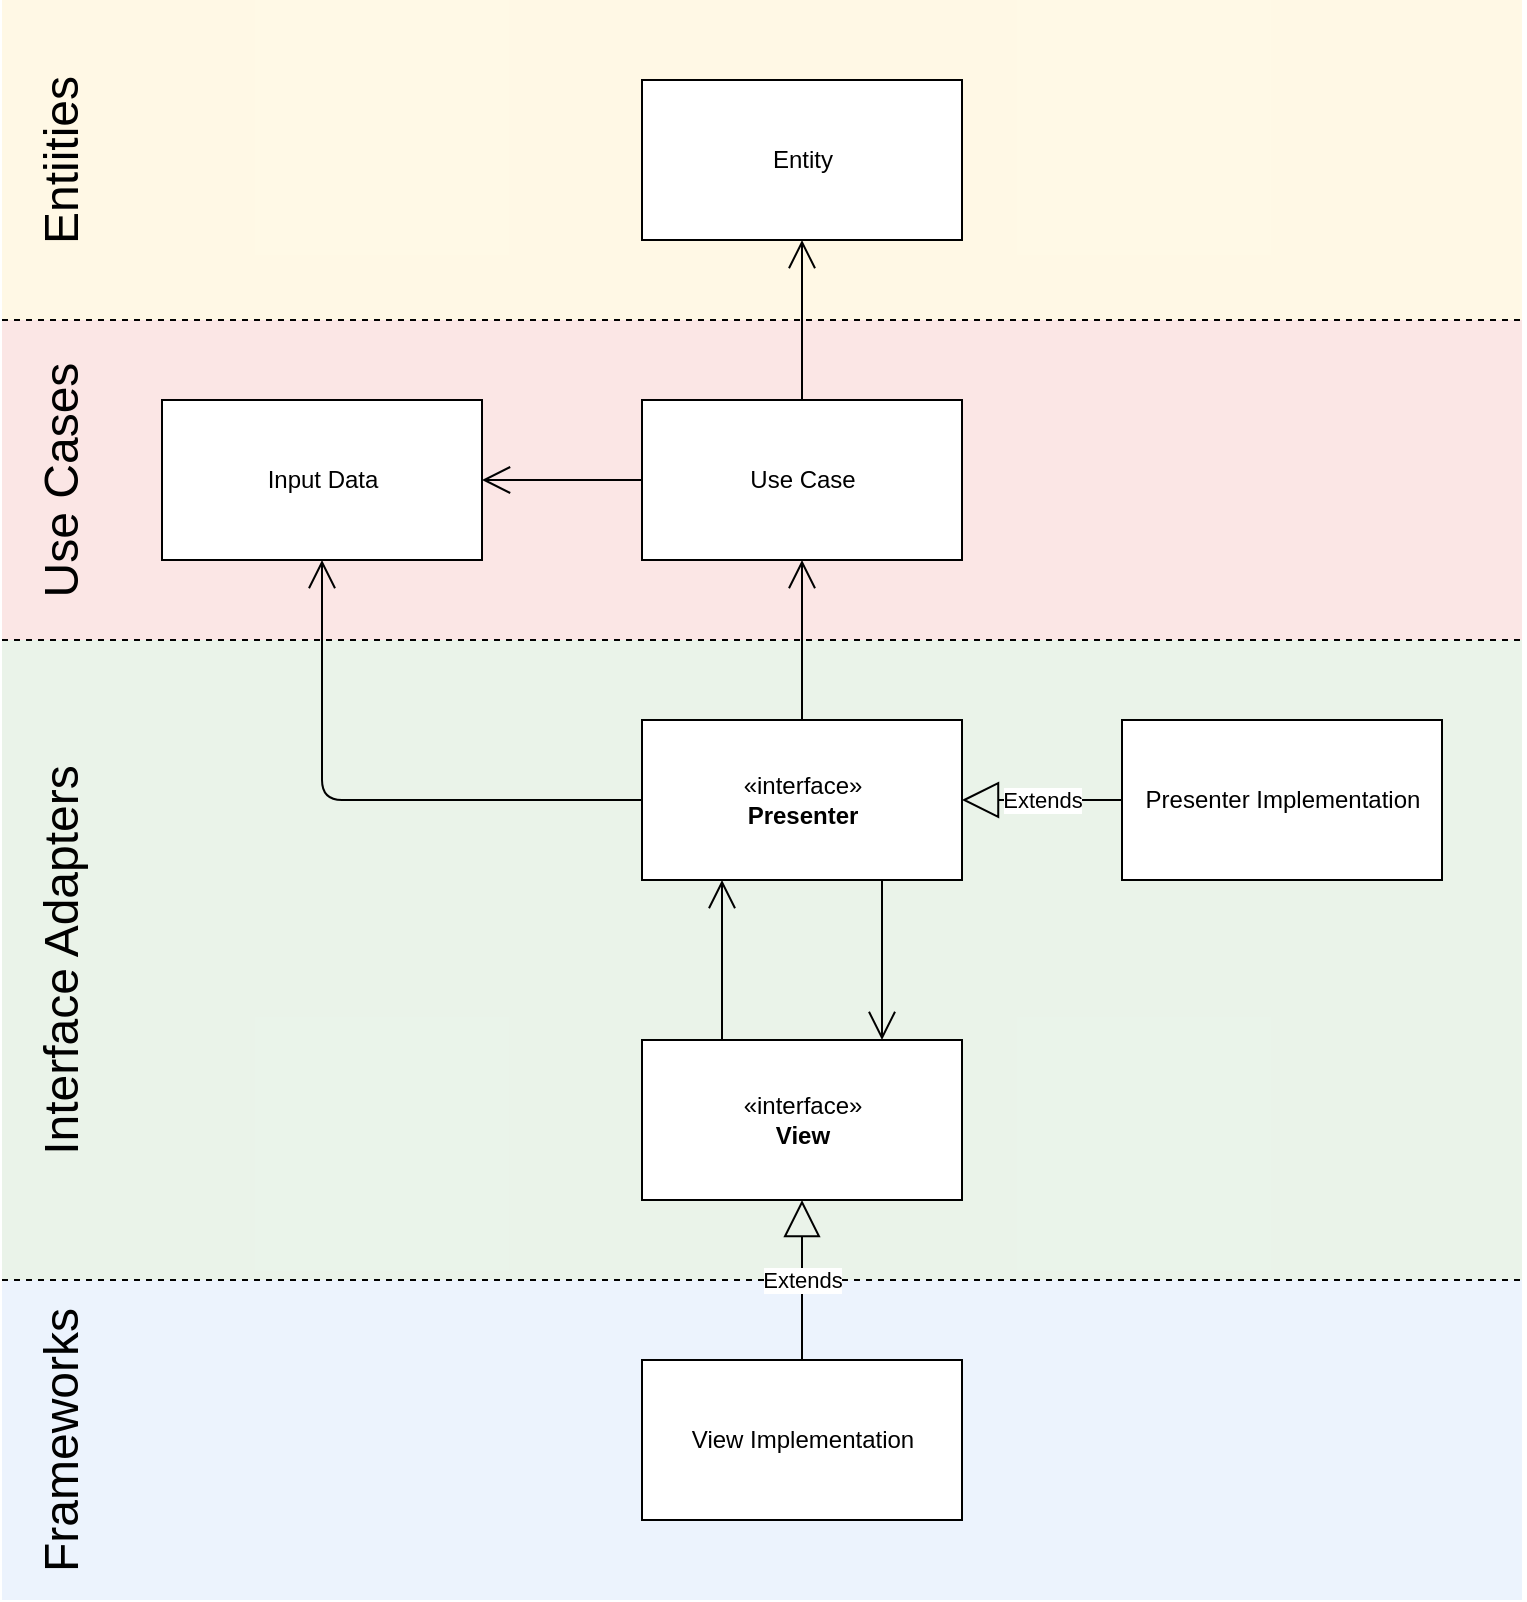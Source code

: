 <mxfile version="14.2.3" type="device"><diagram id="C5RBs43oDa-KdzZeNtuy" name="Page-1"><mxGraphModel dx="946" dy="589" grid="1" gridSize="10" guides="1" tooltips="1" connect="1" arrows="1" fold="1" page="1" pageScale="1" pageWidth="1920" pageHeight="1200" math="0" shadow="0"><root><mxCell id="WIyWlLk6GJQsqaUBKTNV-0"/><mxCell id="WIyWlLk6GJQsqaUBKTNV-1" parent="WIyWlLk6GJQsqaUBKTNV-0"/><mxCell id="hjpWQFS7Dr82Sh1szDdE-25" value="" style="rounded=0;whiteSpace=wrap;html=1;opacity=50;fillColor=#dae8fc;strokeColor=none;" vertex="1" parent="WIyWlLk6GJQsqaUBKTNV-1"><mxGeometry y="640" width="760" height="160" as="geometry"/></mxCell><mxCell id="hjpWQFS7Dr82Sh1szDdE-24" value="" style="rounded=0;whiteSpace=wrap;html=1;opacity=50;fillColor=#d5e8d4;strokeColor=none;" vertex="1" parent="WIyWlLk6GJQsqaUBKTNV-1"><mxGeometry y="320" width="760" height="320" as="geometry"/></mxCell><mxCell id="hjpWQFS7Dr82Sh1szDdE-23" value="" style="rounded=0;whiteSpace=wrap;html=1;opacity=50;fillColor=#f8cecc;strokeColor=none;" vertex="1" parent="WIyWlLk6GJQsqaUBKTNV-1"><mxGeometry y="160" width="760" height="160" as="geometry"/></mxCell><mxCell id="hjpWQFS7Dr82Sh1szDdE-22" value="" style="rounded=0;whiteSpace=wrap;html=1;fillColor=#fff2cc;strokeColor=none;opacity=50;" vertex="1" parent="WIyWlLk6GJQsqaUBKTNV-1"><mxGeometry width="760" height="160" as="geometry"/></mxCell><mxCell id="hjpWQFS7Dr82Sh1szDdE-15" value="" style="endArrow=none;dashed=1;html=1;" edge="1" parent="WIyWlLk6GJQsqaUBKTNV-1"><mxGeometry width="50" height="50" relative="1" as="geometry"><mxPoint y="640" as="sourcePoint"/><mxPoint x="760" y="640" as="targetPoint"/></mxGeometry></mxCell><mxCell id="hjpWQFS7Dr82Sh1szDdE-16" value="" style="endArrow=none;dashed=1;html=1;" edge="1" parent="WIyWlLk6GJQsqaUBKTNV-1"><mxGeometry width="50" height="50" relative="1" as="geometry"><mxPoint y="320" as="sourcePoint"/><mxPoint x="760" y="320" as="targetPoint"/></mxGeometry></mxCell><mxCell id="hjpWQFS7Dr82Sh1szDdE-5" value="" style="endArrow=none;dashed=1;html=1;" edge="1" parent="WIyWlLk6GJQsqaUBKTNV-1"><mxGeometry width="50" height="50" relative="1" as="geometry"><mxPoint y="160" as="sourcePoint"/><mxPoint x="760" y="160" as="targetPoint"/></mxGeometry></mxCell><mxCell id="qMPxOH2DMi57dodl_frp-0" value="Use Case" style="html=1;" parent="WIyWlLk6GJQsqaUBKTNV-1" vertex="1"><mxGeometry x="320" y="200" width="160" height="80" as="geometry"/></mxCell><mxCell id="qMPxOH2DMi57dodl_frp-2" value="Input Data" style="html=1;" parent="WIyWlLk6GJQsqaUBKTNV-1" vertex="1"><mxGeometry x="80" y="200" width="160" height="80" as="geometry"/></mxCell><mxCell id="hjpWQFS7Dr82Sh1szDdE-0" value="Entity" style="html=1;" vertex="1" parent="WIyWlLk6GJQsqaUBKTNV-1"><mxGeometry x="320" y="40" width="160" height="80" as="geometry"/></mxCell><mxCell id="hjpWQFS7Dr82Sh1szDdE-1" value="" style="endArrow=open;endFill=1;endSize=12;html=1;exitX=0.5;exitY=0;exitDx=0;exitDy=0;entryX=0.5;entryY=1;entryDx=0;entryDy=0;" edge="1" parent="WIyWlLk6GJQsqaUBKTNV-1" source="qMPxOH2DMi57dodl_frp-0" target="hjpWQFS7Dr82Sh1szDdE-0"><mxGeometry width="160" relative="1" as="geometry"><mxPoint x="620" y="70" as="sourcePoint"/><mxPoint x="780" y="70" as="targetPoint"/></mxGeometry></mxCell><mxCell id="hjpWQFS7Dr82Sh1szDdE-2" value="«interface»&lt;br&gt;&lt;b&gt;Presenter&lt;/b&gt;" style="html=1;" vertex="1" parent="WIyWlLk6GJQsqaUBKTNV-1"><mxGeometry x="320" y="360" width="160" height="80" as="geometry"/></mxCell><mxCell id="hjpWQFS7Dr82Sh1szDdE-3" value="" style="endArrow=open;endFill=1;endSize=12;html=1;exitX=0;exitY=0.5;exitDx=0;exitDy=0;entryX=0.5;entryY=1;entryDx=0;entryDy=0;" edge="1" parent="WIyWlLk6GJQsqaUBKTNV-1" source="hjpWQFS7Dr82Sh1szDdE-2" target="qMPxOH2DMi57dodl_frp-2"><mxGeometry width="160" relative="1" as="geometry"><mxPoint x="160" y="440" as="sourcePoint"/><mxPoint x="320" y="440" as="targetPoint"/><Array as="points"><mxPoint x="160" y="400"/></Array></mxGeometry></mxCell><mxCell id="hjpWQFS7Dr82Sh1szDdE-4" value="" style="endArrow=open;endFill=1;endSize=12;html=1;exitX=0.5;exitY=0;exitDx=0;exitDy=0;entryX=0.5;entryY=1;entryDx=0;entryDy=0;" edge="1" parent="WIyWlLk6GJQsqaUBKTNV-1" source="hjpWQFS7Dr82Sh1szDdE-2" target="qMPxOH2DMi57dodl_frp-0"><mxGeometry width="160" relative="1" as="geometry"><mxPoint x="570" y="300" as="sourcePoint"/><mxPoint x="730" y="300" as="targetPoint"/></mxGeometry></mxCell><mxCell id="hjpWQFS7Dr82Sh1szDdE-7" value="Presenter Implementation" style="html=1;" vertex="1" parent="WIyWlLk6GJQsqaUBKTNV-1"><mxGeometry x="560" y="360" width="160" height="80" as="geometry"/></mxCell><mxCell id="hjpWQFS7Dr82Sh1szDdE-8" value="Extends" style="endArrow=block;endSize=16;endFill=0;html=1;exitX=0;exitY=0.5;exitDx=0;exitDy=0;entryX=1;entryY=0.5;entryDx=0;entryDy=0;" edge="1" parent="WIyWlLk6GJQsqaUBKTNV-1" source="hjpWQFS7Dr82Sh1szDdE-7" target="hjpWQFS7Dr82Sh1szDdE-2"><mxGeometry width="160" relative="1" as="geometry"><mxPoint x="590" y="190" as="sourcePoint"/><mxPoint x="750" y="190" as="targetPoint"/></mxGeometry></mxCell><mxCell id="hjpWQFS7Dr82Sh1szDdE-9" value="«interface»&lt;br&gt;&lt;b&gt;View&lt;/b&gt;" style="html=1;" vertex="1" parent="WIyWlLk6GJQsqaUBKTNV-1"><mxGeometry x="320" y="520" width="160" height="80" as="geometry"/></mxCell><mxCell id="hjpWQFS7Dr82Sh1szDdE-10" value="View Implementation" style="html=1;" vertex="1" parent="WIyWlLk6GJQsqaUBKTNV-1"><mxGeometry x="320" y="680" width="160" height="80" as="geometry"/></mxCell><mxCell id="hjpWQFS7Dr82Sh1szDdE-11" value="" style="endArrow=open;endFill=1;endSize=12;html=1;exitX=0.25;exitY=0;exitDx=0;exitDy=0;entryX=0.25;entryY=1;entryDx=0;entryDy=0;" edge="1" parent="WIyWlLk6GJQsqaUBKTNV-1" source="hjpWQFS7Dr82Sh1szDdE-9" target="hjpWQFS7Dr82Sh1szDdE-2"><mxGeometry width="160" relative="1" as="geometry"><mxPoint x="100" y="650" as="sourcePoint"/><mxPoint x="260" y="650" as="targetPoint"/></mxGeometry></mxCell><mxCell id="hjpWQFS7Dr82Sh1szDdE-12" value="" style="endArrow=open;endFill=1;endSize=12;html=1;exitX=0.75;exitY=1;exitDx=0;exitDy=0;entryX=0.75;entryY=0;entryDx=0;entryDy=0;" edge="1" parent="WIyWlLk6GJQsqaUBKTNV-1" source="hjpWQFS7Dr82Sh1szDdE-2" target="hjpWQFS7Dr82Sh1szDdE-9"><mxGeometry width="160" relative="1" as="geometry"><mxPoint x="160" y="630" as="sourcePoint"/><mxPoint x="320" y="630" as="targetPoint"/></mxGeometry></mxCell><mxCell id="hjpWQFS7Dr82Sh1szDdE-14" value="Extends" style="endArrow=block;endSize=16;endFill=0;html=1;exitX=0.5;exitY=0;exitDx=0;exitDy=0;entryX=0.5;entryY=1;entryDx=0;entryDy=0;" edge="1" parent="WIyWlLk6GJQsqaUBKTNV-1" source="hjpWQFS7Dr82Sh1szDdE-10" target="hjpWQFS7Dr82Sh1szDdE-9"><mxGeometry width="160" relative="1" as="geometry"><mxPoint x="690" y="630" as="sourcePoint"/><mxPoint x="850" y="630" as="targetPoint"/></mxGeometry></mxCell><mxCell id="hjpWQFS7Dr82Sh1szDdE-17" value="&lt;font style=&quot;font-size: 24px&quot;&gt;Entiities&lt;/font&gt;" style="text;html=1;strokeColor=none;fillColor=none;align=center;verticalAlign=middle;whiteSpace=wrap;rounded=0;autosize=1;rotation=-90;" vertex="1" parent="WIyWlLk6GJQsqaUBKTNV-1"><mxGeometry x="-20" y="70" width="100" height="20" as="geometry"/></mxCell><mxCell id="hjpWQFS7Dr82Sh1szDdE-18" value="" style="endArrow=open;endFill=1;endSize=12;html=1;exitX=0;exitY=0.5;exitDx=0;exitDy=0;entryX=1;entryY=0.5;entryDx=0;entryDy=0;" edge="1" parent="WIyWlLk6GJQsqaUBKTNV-1" source="qMPxOH2DMi57dodl_frp-0" target="qMPxOH2DMi57dodl_frp-2"><mxGeometry width="160" relative="1" as="geometry"><mxPoint x="540" y="230" as="sourcePoint"/><mxPoint x="700" y="230" as="targetPoint"/></mxGeometry></mxCell><mxCell id="hjpWQFS7Dr82Sh1szDdE-19" value="&lt;font style=&quot;font-size: 24px&quot;&gt;Use Cases&lt;/font&gt;" style="text;html=1;strokeColor=none;fillColor=none;align=center;verticalAlign=middle;whiteSpace=wrap;rounded=0;autosize=1;rotation=-90;" vertex="1" parent="WIyWlLk6GJQsqaUBKTNV-1"><mxGeometry x="-35" y="230" width="130" height="20" as="geometry"/></mxCell><mxCell id="hjpWQFS7Dr82Sh1szDdE-20" value="&lt;font style=&quot;font-size: 24px&quot;&gt;Interface Adapters&lt;/font&gt;" style="text;html=1;strokeColor=none;fillColor=none;align=center;verticalAlign=middle;whiteSpace=wrap;rounded=0;autosize=1;rotation=-90;" vertex="1" parent="WIyWlLk6GJQsqaUBKTNV-1"><mxGeometry x="-75" y="470" width="210" height="20" as="geometry"/></mxCell><mxCell id="hjpWQFS7Dr82Sh1szDdE-21" value="&lt;font style=&quot;font-size: 24px&quot;&gt;Frameworks&lt;/font&gt;" style="text;html=1;strokeColor=none;fillColor=none;align=center;verticalAlign=middle;whiteSpace=wrap;rounded=0;autosize=1;rotation=-90;" vertex="1" parent="WIyWlLk6GJQsqaUBKTNV-1"><mxGeometry x="-45" y="710" width="150" height="20" as="geometry"/></mxCell></root></mxGraphModel></diagram></mxfile>